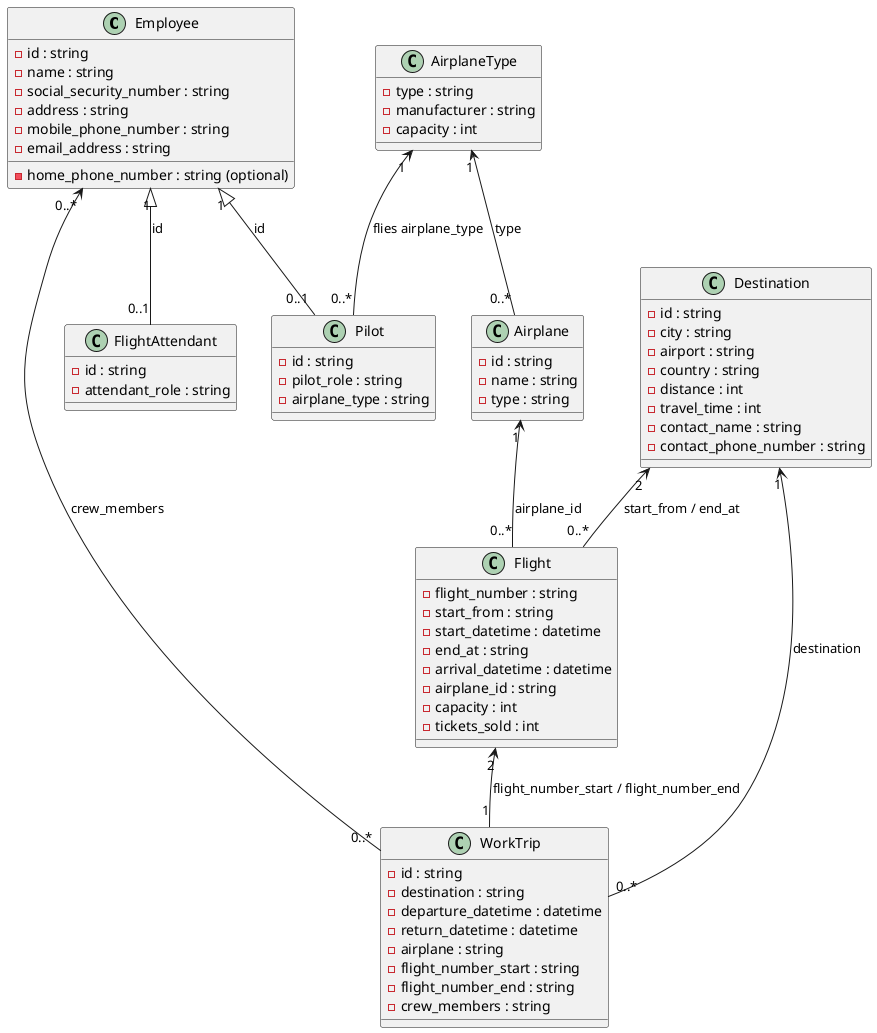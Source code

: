 @startuml

class Employee {
    - id : string
    - name : string
    - social_security_number : string
    - address : string
    - mobile_phone_number : string
    - email_address : string
    - home_phone_number : string (optional)
}

class FlightAttendant {
    - id : string
    - attendant_role : string
}

class Pilot {
    - id : string
    - pilot_role : string
    - airplane_type : string
}


class Airplane {
    - id : string
    - name : string
    - type : string
}

class AirplaneType {
    - type : string
    - manufacturer : string
    - capacity : int
}




class Flight {
    - flight_number : string
    - start_from : string
    - start_datetime : datetime
    - end_at : string
    - arrival_datetime : datetime
    - airplane_id : string
    - capacity : int
    - tickets_sold : int
}

class Destination {
    - id : string
    - city : string
    - airport : string
    - country : string
    - distance : int
    - travel_time : int
    - contact_name : string
    - contact_phone_number : string
}


class WorkTrip {
    - id : string
    - destination : string
    - departure_datetime : datetime
    - return_datetime : datetime
    - airplane : string
    - flight_number_start : string
    - flight_number_end : string
    - crew_members : string
}

AirplaneType "1" <-- "0..*" Airplane : type
Destination "2" <-- "0..*" Flight : start_from / end_at
Employee "1" <|-- "0..1" FlightAttendant : id
Employee "1" <|-- "0..1" Pilot : id
AirplaneType "1" <-- "0..*" Pilot : flies airplane_type
Airplane "1" <-- "0..*" Flight : airplane_id
Destination "1" <-- "0..*" WorkTrip : destination
Flight "2" <-- "1" WorkTrip : flight_number_start / flight_number_end
Employee "0..*" <-- "0..*" WorkTrip : crew_members

@enduml
